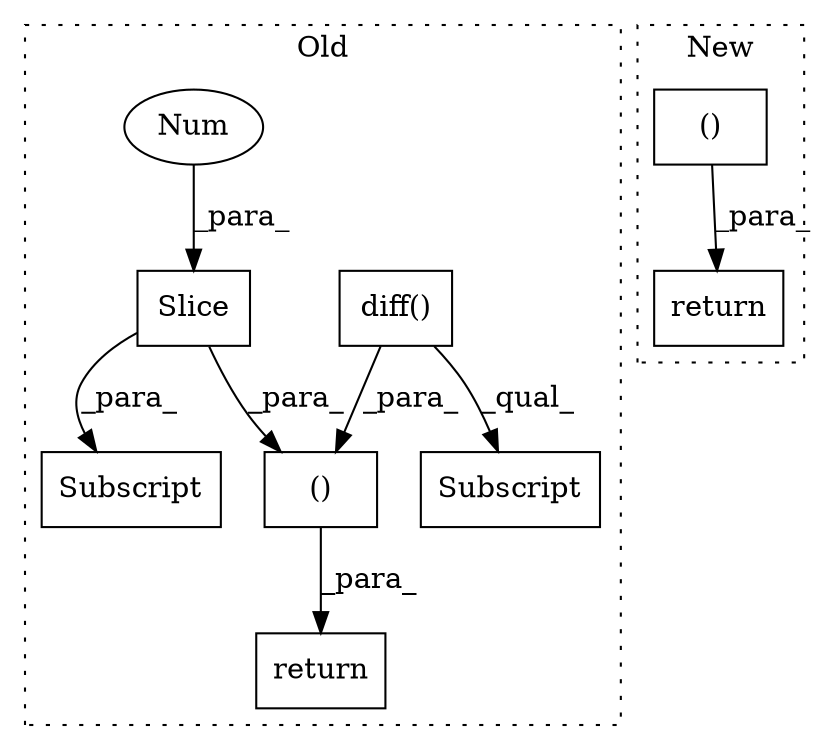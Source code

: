 digraph G {
subgraph cluster0 {
1 [label="diff()" a="75" s="905,917" l="11,8" shape="box"];
4 [label="()" a="54" s="1189" l="18" shape="box"];
5 [label="Subscript" a="63" s="894,0" l="47,0" shape="box"];
6 [label="return" a="93" s="1181" l="7" shape="box"];
7 [label="Slice" a="80" s="872" l="6" shape="box"];
8 [label="Subscript" a="63" s="851,0" l="28,0" shape="box"];
9 [label="Num" a="76" s="875" l="3" shape="ellipse"];
label = "Old";
style="dotted";
}
subgraph cluster1 {
2 [label="return" a="93" s="1163" l="7" shape="box"];
3 [label="()" a="54" s="1171" l="21" shape="box"];
label = "New";
style="dotted";
}
1 -> 4 [label="_para_"];
1 -> 5 [label="_qual_"];
3 -> 2 [label="_para_"];
4 -> 6 [label="_para_"];
7 -> 8 [label="_para_"];
7 -> 4 [label="_para_"];
9 -> 7 [label="_para_"];
}